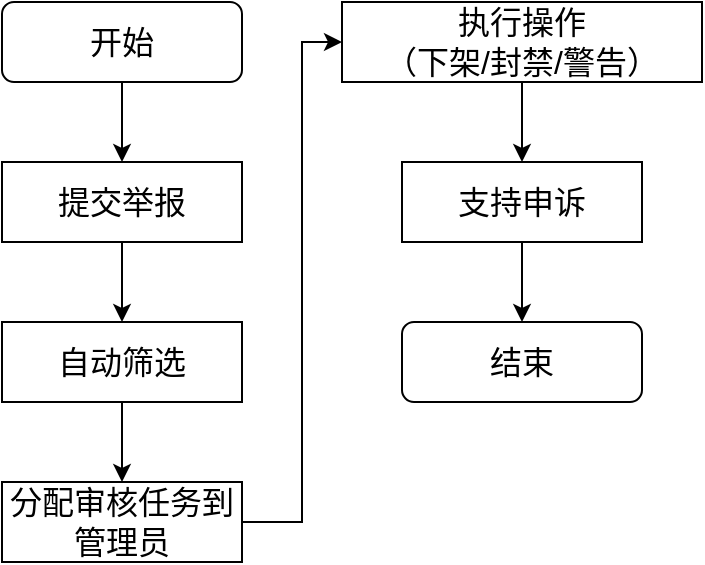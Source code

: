 <mxfile version="28.1.2">
  <diagram name="第 1 页" id="yVzgTeF2oIL6ji12994H">
    <mxGraphModel dx="776" dy="1138" grid="1" gridSize="10" guides="1" tooltips="1" connect="1" arrows="1" fold="1" page="1" pageScale="1" pageWidth="5000" pageHeight="5000" math="0" shadow="0">
      <root>
        <mxCell id="0" />
        <mxCell id="1" parent="0" />
        <mxCell id="0X1F0oHZ8-SEi6dE8JRd-3" style="edgeStyle=orthogonalEdgeStyle;rounded=0;orthogonalLoop=1;jettySize=auto;html=1;fontSize=16;" edge="1" parent="1" source="0X1F0oHZ8-SEi6dE8JRd-1" target="0X1F0oHZ8-SEi6dE8JRd-2">
          <mxGeometry relative="1" as="geometry" />
        </mxCell>
        <mxCell id="0X1F0oHZ8-SEi6dE8JRd-1" value="开始" style="rounded=1;whiteSpace=wrap;html=1;fontSize=16;" vertex="1" parent="1">
          <mxGeometry x="160" y="80" width="120" height="40" as="geometry" />
        </mxCell>
        <mxCell id="0X1F0oHZ8-SEi6dE8JRd-10" style="edgeStyle=orthogonalEdgeStyle;rounded=0;orthogonalLoop=1;jettySize=auto;html=1;entryX=0.5;entryY=0;entryDx=0;entryDy=0;fontSize=16;" edge="1" parent="1" source="0X1F0oHZ8-SEi6dE8JRd-2" target="0X1F0oHZ8-SEi6dE8JRd-4">
          <mxGeometry relative="1" as="geometry" />
        </mxCell>
        <mxCell id="0X1F0oHZ8-SEi6dE8JRd-2" value="提交举报" style="rounded=0;whiteSpace=wrap;html=1;fontSize=16;" vertex="1" parent="1">
          <mxGeometry x="160" y="160" width="120" height="40" as="geometry" />
        </mxCell>
        <mxCell id="0X1F0oHZ8-SEi6dE8JRd-11" style="edgeStyle=orthogonalEdgeStyle;rounded=0;orthogonalLoop=1;jettySize=auto;html=1;entryX=0.5;entryY=0;entryDx=0;entryDy=0;fontSize=16;" edge="1" parent="1" source="0X1F0oHZ8-SEi6dE8JRd-4" target="0X1F0oHZ8-SEi6dE8JRd-5">
          <mxGeometry relative="1" as="geometry" />
        </mxCell>
        <mxCell id="0X1F0oHZ8-SEi6dE8JRd-4" value="自动筛选" style="rounded=0;whiteSpace=wrap;html=1;fontSize=16;" vertex="1" parent="1">
          <mxGeometry x="160" y="240" width="120" height="40" as="geometry" />
        </mxCell>
        <mxCell id="0X1F0oHZ8-SEi6dE8JRd-12" style="edgeStyle=orthogonalEdgeStyle;rounded=0;orthogonalLoop=1;jettySize=auto;html=1;entryX=0;entryY=0.5;entryDx=0;entryDy=0;fontSize=16;" edge="1" parent="1" source="0X1F0oHZ8-SEi6dE8JRd-5" target="0X1F0oHZ8-SEi6dE8JRd-7">
          <mxGeometry relative="1" as="geometry">
            <Array as="points">
              <mxPoint x="310" y="340" />
              <mxPoint x="310" y="100" />
            </Array>
          </mxGeometry>
        </mxCell>
        <mxCell id="0X1F0oHZ8-SEi6dE8JRd-5" value="分配审核任务到管理员" style="rounded=0;whiteSpace=wrap;html=1;fontSize=16;" vertex="1" parent="1">
          <mxGeometry x="160" y="320" width="120" height="40" as="geometry" />
        </mxCell>
        <mxCell id="0X1F0oHZ8-SEi6dE8JRd-13" style="edgeStyle=orthogonalEdgeStyle;rounded=0;orthogonalLoop=1;jettySize=auto;html=1;entryX=0.5;entryY=0;entryDx=0;entryDy=0;fontSize=16;" edge="1" parent="1" source="0X1F0oHZ8-SEi6dE8JRd-7" target="0X1F0oHZ8-SEi6dE8JRd-8">
          <mxGeometry relative="1" as="geometry" />
        </mxCell>
        <mxCell id="0X1F0oHZ8-SEi6dE8JRd-7" value="执行操作&lt;br&gt;（下架/封禁/警告）" style="rounded=0;whiteSpace=wrap;html=1;fontSize=16;" vertex="1" parent="1">
          <mxGeometry x="330" y="80" width="180" height="40" as="geometry" />
        </mxCell>
        <mxCell id="0X1F0oHZ8-SEi6dE8JRd-14" style="edgeStyle=orthogonalEdgeStyle;rounded=0;orthogonalLoop=1;jettySize=auto;html=1;entryX=0.5;entryY=0;entryDx=0;entryDy=0;fontSize=16;" edge="1" parent="1" source="0X1F0oHZ8-SEi6dE8JRd-8" target="0X1F0oHZ8-SEi6dE8JRd-9">
          <mxGeometry relative="1" as="geometry" />
        </mxCell>
        <mxCell id="0X1F0oHZ8-SEi6dE8JRd-8" value="支持申诉" style="rounded=0;whiteSpace=wrap;html=1;fontSize=16;" vertex="1" parent="1">
          <mxGeometry x="360" y="160" width="120" height="40" as="geometry" />
        </mxCell>
        <mxCell id="0X1F0oHZ8-SEi6dE8JRd-9" value="结束" style="rounded=1;whiteSpace=wrap;html=1;fontSize=16;" vertex="1" parent="1">
          <mxGeometry x="360" y="240" width="120" height="40" as="geometry" />
        </mxCell>
      </root>
    </mxGraphModel>
  </diagram>
</mxfile>
